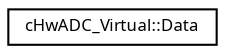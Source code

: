 digraph "Graphical Class Hierarchy"
{
  edge [fontname="Sans",fontsize="8",labelfontname="Sans",labelfontsize="8"];
  node [fontname="Sans",fontsize="8",shape=record];
  rankdir="LR";
  Node1 [label="cHwADC_Virtual::Data",height=0.2,width=0.4,color="black", fillcolor="white", style="filled",URL="$classc_hw_a_d_c___virtual_1_1_data.html"];
}
